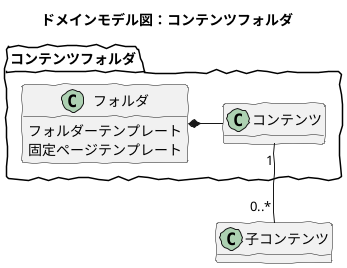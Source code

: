 @startuml
skinparam handwritten true
skinparam backgroundColor white
hide method

title ドメインモデル図：コンテンツフォルダ

package コンテンツフォルダ {
	
	class フォルダ {
		フォルダーテンプレート
		固定ページテンプレート
	}
	
	class コンテンツ

}

class 子コンテンツ

フォルダ *- コンテンツ 
コンテンツ "1" -- "0..*" 子コンテンツ

@enduml
